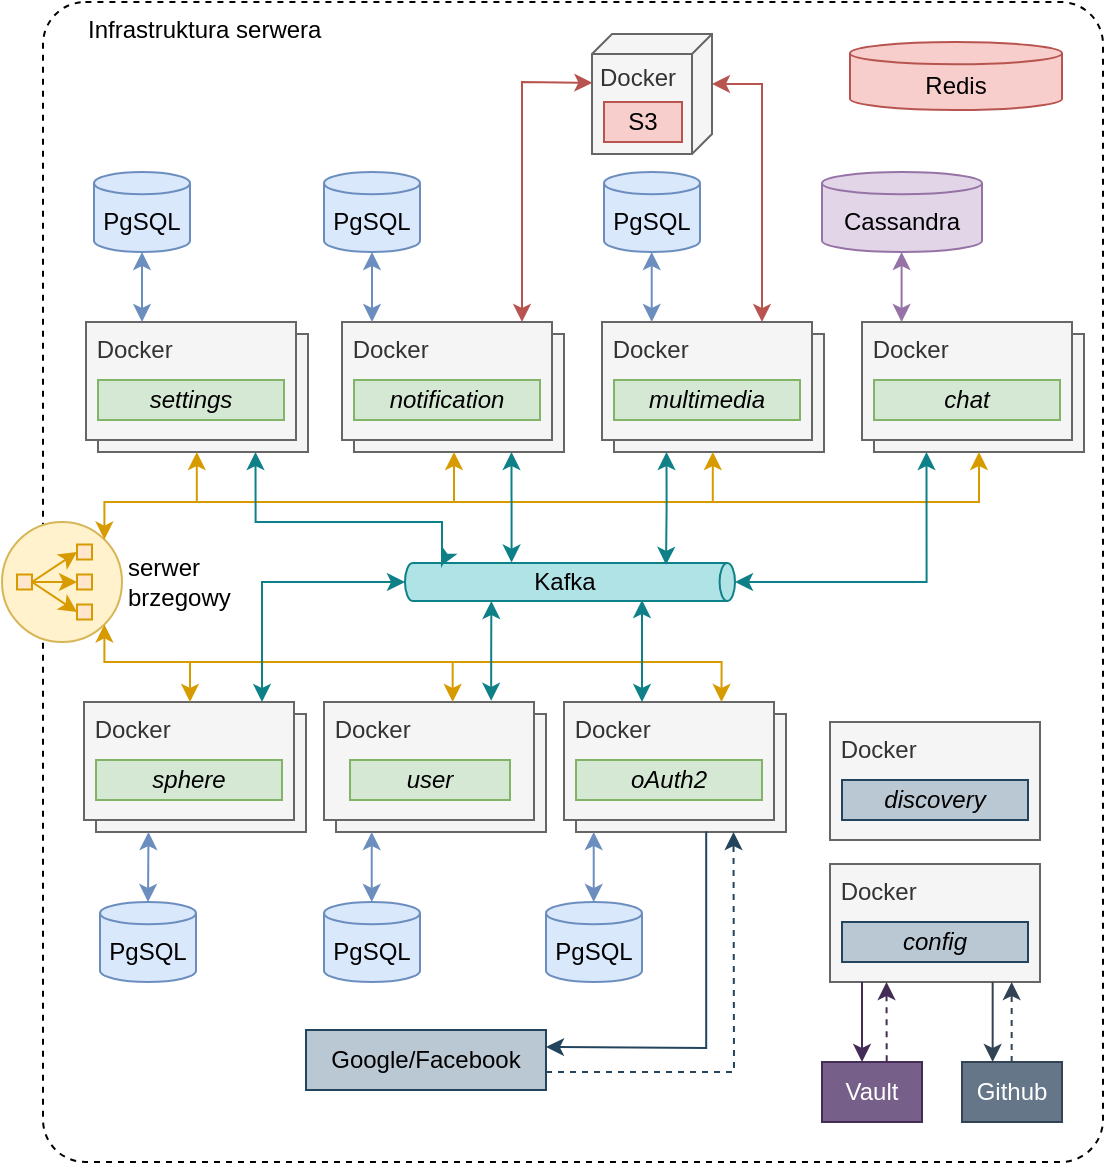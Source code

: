 <mxfile version="22.1.11" type="device">
  <diagram name="Page-1" id="gPkVIxtFUfzGJRh9AbqL">
    <mxGraphModel dx="1418" dy="828" grid="1" gridSize="10" guides="1" tooltips="1" connect="1" arrows="1" fold="1" page="1" pageScale="1" pageWidth="850" pageHeight="1100" math="0" shadow="0">
      <root>
        <mxCell id="0" />
        <mxCell id="1" parent="0" />
        <mxCell id="fe30lfffuFMuotsFYThZ-63" value="&amp;nbsp; &amp;nbsp; &amp;nbsp; Infrastruktura serwera" style="rounded=1;whiteSpace=wrap;html=1;dashed=1;fillColor=none;align=left;verticalAlign=top;arcSize=4;" parent="1" vertex="1">
          <mxGeometry x="120.5" y="60" width="530" height="580" as="geometry" />
        </mxCell>
        <mxCell id="fe30lfffuFMuotsFYThZ-144" value="" style="group" parent="1" vertex="1" connectable="0">
          <mxGeometry x="416" y="76" width="111" height="65" as="geometry" />
        </mxCell>
        <mxCell id="fe30lfffuFMuotsFYThZ-64" value="serwer&lt;br&gt;brzegowy" style="text;html=1;strokeColor=none;fillColor=none;align=left;verticalAlign=middle;whiteSpace=wrap;rounded=0;" parent="1" vertex="1">
          <mxGeometry x="161" y="335" width="60" height="30" as="geometry" />
        </mxCell>
        <mxCell id="fe30lfffuFMuotsFYThZ-74" value="" style="group" parent="1" vertex="1" connectable="0">
          <mxGeometry x="261" y="410" width="111" height="65" as="geometry" />
        </mxCell>
        <mxCell id="fe30lfffuFMuotsFYThZ-72" value="" style="rounded=0;whiteSpace=wrap;html=1;fillColor=#f5f5f5;strokeColor=#666666;fontColor=#333333;verticalAlign=top;align=left;" parent="fe30lfffuFMuotsFYThZ-74" vertex="1">
          <mxGeometry x="6" y="6" width="105" height="59" as="geometry" />
        </mxCell>
        <mxCell id="fe30lfffuFMuotsFYThZ-70" value="&amp;nbsp;Docker" style="rounded=0;whiteSpace=wrap;html=1;fillColor=#f5f5f5;strokeColor=#666666;fontColor=#333333;verticalAlign=top;align=left;" parent="fe30lfffuFMuotsFYThZ-74" vertex="1">
          <mxGeometry width="105" height="59" as="geometry" />
        </mxCell>
        <mxCell id="fe30lfffuFMuotsFYThZ-68" value="&lt;i&gt;user&lt;/i&gt;" style="rounded=0;whiteSpace=wrap;html=1;fillColor=#d5e8d4;strokeColor=#82b366;" parent="fe30lfffuFMuotsFYThZ-74" vertex="1">
          <mxGeometry x="13" y="29" width="80" height="20" as="geometry" />
        </mxCell>
        <mxCell id="fe30lfffuFMuotsFYThZ-75" value="" style="group" parent="1" vertex="1" connectable="0">
          <mxGeometry x="141" y="410" width="111" height="65" as="geometry" />
        </mxCell>
        <mxCell id="fe30lfffuFMuotsFYThZ-76" value="" style="rounded=0;whiteSpace=wrap;html=1;fillColor=#f5f5f5;strokeColor=#666666;fontColor=#333333;verticalAlign=top;align=left;" parent="fe30lfffuFMuotsFYThZ-75" vertex="1">
          <mxGeometry x="6" y="6" width="105" height="59" as="geometry" />
        </mxCell>
        <mxCell id="fe30lfffuFMuotsFYThZ-77" value="&amp;nbsp;Docker" style="rounded=0;whiteSpace=wrap;html=1;fillColor=#f5f5f5;strokeColor=#666666;fontColor=#333333;verticalAlign=top;align=left;" parent="fe30lfffuFMuotsFYThZ-75" vertex="1">
          <mxGeometry width="105" height="59" as="geometry" />
        </mxCell>
        <mxCell id="fe30lfffuFMuotsFYThZ-78" value="&lt;i&gt;sphere&lt;/i&gt;" style="rounded=0;whiteSpace=wrap;html=1;fillColor=#d5e8d4;strokeColor=#82b366;" parent="fe30lfffuFMuotsFYThZ-75" vertex="1">
          <mxGeometry x="6" y="29" width="93" height="20" as="geometry" />
        </mxCell>
        <mxCell id="fe30lfffuFMuotsFYThZ-79" value="" style="group" parent="1" vertex="1" connectable="0">
          <mxGeometry x="381" y="410" width="111" height="65" as="geometry" />
        </mxCell>
        <mxCell id="fe30lfffuFMuotsFYThZ-80" value="" style="rounded=0;whiteSpace=wrap;html=1;fillColor=#f5f5f5;strokeColor=#666666;fontColor=#333333;verticalAlign=top;align=left;" parent="fe30lfffuFMuotsFYThZ-79" vertex="1">
          <mxGeometry x="6" y="6" width="105" height="59" as="geometry" />
        </mxCell>
        <mxCell id="fe30lfffuFMuotsFYThZ-81" value="&amp;nbsp;Docker" style="rounded=0;whiteSpace=wrap;html=1;fillColor=#f5f5f5;strokeColor=#666666;fontColor=#333333;verticalAlign=top;align=left;" parent="fe30lfffuFMuotsFYThZ-79" vertex="1">
          <mxGeometry width="105" height="59" as="geometry" />
        </mxCell>
        <mxCell id="fe30lfffuFMuotsFYThZ-82" value="&lt;i&gt;oAuth2&lt;/i&gt;" style="rounded=0;whiteSpace=wrap;html=1;fillColor=#d5e8d4;strokeColor=#82b366;" parent="fe30lfffuFMuotsFYThZ-79" vertex="1">
          <mxGeometry x="6" y="29" width="93" height="20" as="geometry" />
        </mxCell>
        <mxCell id="fe30lfffuFMuotsFYThZ-83" value="" style="group" parent="1" vertex="1" connectable="0">
          <mxGeometry x="270" y="220" width="111" height="65" as="geometry" />
        </mxCell>
        <mxCell id="fe30lfffuFMuotsFYThZ-84" value="" style="rounded=0;whiteSpace=wrap;html=1;fillColor=#f5f5f5;strokeColor=#666666;fontColor=#333333;verticalAlign=top;align=left;" parent="fe30lfffuFMuotsFYThZ-83" vertex="1">
          <mxGeometry x="6" y="6" width="105" height="59" as="geometry" />
        </mxCell>
        <mxCell id="fe30lfffuFMuotsFYThZ-85" value="&amp;nbsp;Docker" style="rounded=0;whiteSpace=wrap;html=1;fillColor=#f5f5f5;strokeColor=#666666;fontColor=#333333;verticalAlign=top;align=left;" parent="fe30lfffuFMuotsFYThZ-83" vertex="1">
          <mxGeometry width="105" height="59" as="geometry" />
        </mxCell>
        <mxCell id="fe30lfffuFMuotsFYThZ-86" value="&lt;i&gt;notification&lt;/i&gt;" style="rounded=0;whiteSpace=wrap;html=1;fillColor=#d5e8d4;strokeColor=#82b366;" parent="fe30lfffuFMuotsFYThZ-83" vertex="1">
          <mxGeometry x="6" y="29" width="93" height="20" as="geometry" />
        </mxCell>
        <mxCell id="fe30lfffuFMuotsFYThZ-87" value="" style="group" parent="1" vertex="1" connectable="0">
          <mxGeometry x="400" y="220" width="111" height="65" as="geometry" />
        </mxCell>
        <mxCell id="fe30lfffuFMuotsFYThZ-88" value="" style="rounded=0;whiteSpace=wrap;html=1;fillColor=#f5f5f5;strokeColor=#666666;fontColor=#333333;verticalAlign=top;align=left;" parent="fe30lfffuFMuotsFYThZ-87" vertex="1">
          <mxGeometry x="6" y="6" width="105" height="59" as="geometry" />
        </mxCell>
        <mxCell id="fe30lfffuFMuotsFYThZ-89" value="&amp;nbsp;Docker" style="rounded=0;whiteSpace=wrap;html=1;fillColor=#f5f5f5;strokeColor=#666666;fontColor=#333333;verticalAlign=top;align=left;" parent="fe30lfffuFMuotsFYThZ-87" vertex="1">
          <mxGeometry width="105" height="59" as="geometry" />
        </mxCell>
        <mxCell id="fe30lfffuFMuotsFYThZ-90" value="&lt;i&gt;multimedia&lt;/i&gt;" style="rounded=0;whiteSpace=wrap;html=1;fillColor=#d5e8d4;strokeColor=#82b366;" parent="fe30lfffuFMuotsFYThZ-87" vertex="1">
          <mxGeometry x="6" y="29" width="93" height="20" as="geometry" />
        </mxCell>
        <mxCell id="fe30lfffuFMuotsFYThZ-91" value="" style="group" parent="1" vertex="1" connectable="0">
          <mxGeometry x="142" y="220" width="111" height="65" as="geometry" />
        </mxCell>
        <mxCell id="fe30lfffuFMuotsFYThZ-92" value="" style="rounded=0;whiteSpace=wrap;html=1;fillColor=#f5f5f5;strokeColor=#666666;fontColor=#333333;verticalAlign=top;align=left;" parent="fe30lfffuFMuotsFYThZ-91" vertex="1">
          <mxGeometry x="6" y="6" width="105" height="59" as="geometry" />
        </mxCell>
        <mxCell id="fe30lfffuFMuotsFYThZ-93" value="&amp;nbsp;Docker" style="rounded=0;whiteSpace=wrap;html=1;fillColor=#f5f5f5;strokeColor=#666666;fontColor=#333333;verticalAlign=top;align=left;" parent="fe30lfffuFMuotsFYThZ-91" vertex="1">
          <mxGeometry width="105" height="59" as="geometry" />
        </mxCell>
        <mxCell id="fe30lfffuFMuotsFYThZ-94" value="&lt;i&gt;settings&lt;/i&gt;" style="rounded=0;whiteSpace=wrap;html=1;fillColor=#d5e8d4;strokeColor=#82b366;" parent="fe30lfffuFMuotsFYThZ-91" vertex="1">
          <mxGeometry x="6" y="29" width="93" height="20" as="geometry" />
        </mxCell>
        <mxCell id="fe30lfffuFMuotsFYThZ-95" value="" style="group" parent="1" vertex="1" connectable="0">
          <mxGeometry x="530" y="220" width="111" height="65" as="geometry" />
        </mxCell>
        <mxCell id="fe30lfffuFMuotsFYThZ-96" value="" style="rounded=0;whiteSpace=wrap;html=1;fillColor=#f5f5f5;strokeColor=#666666;fontColor=#333333;verticalAlign=top;align=left;" parent="fe30lfffuFMuotsFYThZ-95" vertex="1">
          <mxGeometry x="6" y="6" width="105" height="59" as="geometry" />
        </mxCell>
        <mxCell id="fe30lfffuFMuotsFYThZ-97" value="&amp;nbsp;Docker" style="rounded=0;whiteSpace=wrap;html=1;fillColor=#f5f5f5;strokeColor=#666666;fontColor=#333333;verticalAlign=top;align=left;" parent="fe30lfffuFMuotsFYThZ-95" vertex="1">
          <mxGeometry width="105" height="59" as="geometry" />
        </mxCell>
        <mxCell id="fe30lfffuFMuotsFYThZ-98" value="&lt;i&gt;chat&lt;/i&gt;" style="rounded=0;whiteSpace=wrap;html=1;fillColor=#d5e8d4;strokeColor=#82b366;" parent="fe30lfffuFMuotsFYThZ-95" vertex="1">
          <mxGeometry x="6" y="29" width="93" height="20" as="geometry" />
        </mxCell>
        <mxCell id="fe30lfffuFMuotsFYThZ-105" value="" style="group" parent="1" vertex="1" connectable="0">
          <mxGeometry x="100" y="320" width="60" height="60" as="geometry" />
        </mxCell>
        <mxCell id="fe30lfffuFMuotsFYThZ-54" value="" style="ellipse;whiteSpace=wrap;html=1;aspect=fixed;fillColor=#fff2cc;strokeColor=#d6b656;" parent="fe30lfffuFMuotsFYThZ-105" vertex="1">
          <mxGeometry width="60" height="60" as="geometry" />
        </mxCell>
        <mxCell id="fe30lfffuFMuotsFYThZ-55" value="" style="whiteSpace=wrap;html=1;aspect=fixed;fillColor=#ffe6cc;strokeColor=#d79b00;" parent="fe30lfffuFMuotsFYThZ-105" vertex="1">
          <mxGeometry x="37.5" y="11.25" width="7.5" height="7.5" as="geometry" />
        </mxCell>
        <mxCell id="fe30lfffuFMuotsFYThZ-56" value="" style="whiteSpace=wrap;html=1;aspect=fixed;fillColor=#ffe6cc;strokeColor=#d79b00;" parent="fe30lfffuFMuotsFYThZ-105" vertex="1">
          <mxGeometry x="37.5" y="26.25" width="7.5" height="7.5" as="geometry" />
        </mxCell>
        <mxCell id="fe30lfffuFMuotsFYThZ-57" value="" style="whiteSpace=wrap;html=1;aspect=fixed;fillColor=#ffe6cc;strokeColor=#d79b00;" parent="fe30lfffuFMuotsFYThZ-105" vertex="1">
          <mxGeometry x="37.5" y="41.25" width="7.5" height="7.5" as="geometry" />
        </mxCell>
        <mxCell id="fe30lfffuFMuotsFYThZ-58" value="" style="whiteSpace=wrap;html=1;aspect=fixed;fillColor=#ffe6cc;strokeColor=#d79b00;" parent="fe30lfffuFMuotsFYThZ-105" vertex="1">
          <mxGeometry x="7.5" y="26.25" width="7.5" height="7.5" as="geometry" />
        </mxCell>
        <mxCell id="fe30lfffuFMuotsFYThZ-60" value="" style="endArrow=classic;html=1;rounded=0;exitX=1;exitY=0.5;exitDx=0;exitDy=0;entryX=0;entryY=0.5;entryDx=0;entryDy=0;fillColor=#ffe6cc;strokeColor=#d79b00;" parent="fe30lfffuFMuotsFYThZ-105" source="fe30lfffuFMuotsFYThZ-58" target="fe30lfffuFMuotsFYThZ-57" edge="1">
          <mxGeometry width="50" height="50" relative="1" as="geometry">
            <mxPoint x="15" y="86.25" as="sourcePoint" />
            <mxPoint x="52.5" y="48.75" as="targetPoint" />
          </mxGeometry>
        </mxCell>
        <mxCell id="fe30lfffuFMuotsFYThZ-61" value="" style="endArrow=classic;html=1;rounded=0;exitX=1;exitY=0.5;exitDx=0;exitDy=0;entryX=0;entryY=0.5;entryDx=0;entryDy=0;fillColor=#ffe6cc;strokeColor=#d79b00;" parent="fe30lfffuFMuotsFYThZ-105" source="fe30lfffuFMuotsFYThZ-58" target="fe30lfffuFMuotsFYThZ-56" edge="1">
          <mxGeometry width="50" height="50" relative="1" as="geometry">
            <mxPoint x="15" y="86.25" as="sourcePoint" />
            <mxPoint x="52.5" y="48.75" as="targetPoint" />
          </mxGeometry>
        </mxCell>
        <mxCell id="fe30lfffuFMuotsFYThZ-62" value="" style="endArrow=classic;html=1;rounded=0;exitX=1;exitY=0.5;exitDx=0;exitDy=0;entryX=0;entryY=0.5;entryDx=0;entryDy=0;fillColor=#ffe6cc;strokeColor=#d79b00;" parent="fe30lfffuFMuotsFYThZ-105" source="fe30lfffuFMuotsFYThZ-58" target="fe30lfffuFMuotsFYThZ-55" edge="1">
          <mxGeometry width="50" height="50" relative="1" as="geometry">
            <mxPoint x="15" y="86.25" as="sourcePoint" />
            <mxPoint x="52.5" y="48.75" as="targetPoint" />
          </mxGeometry>
        </mxCell>
        <mxCell id="fe30lfffuFMuotsFYThZ-113" value="PgSQL" style="shape=cylinder3;whiteSpace=wrap;html=1;boundedLbl=1;backgroundOutline=1;size=5.586;fillColor=#dae8fc;strokeColor=#6c8ebf;" parent="1" vertex="1">
          <mxGeometry x="146" y="145" width="48" height="40" as="geometry" />
        </mxCell>
        <mxCell id="fe30lfffuFMuotsFYThZ-119" style="edgeStyle=orthogonalEdgeStyle;rounded=0;orthogonalLoop=1;jettySize=auto;html=1;exitX=1;exitY=0;exitDx=0;exitDy=0;entryX=0.5;entryY=1;entryDx=0;entryDy=0;fontColor=#CCCCCC;strokeColor=#d79b00;startArrow=classic;startFill=1;fillColor=#ffe6cc;" parent="1" source="fe30lfffuFMuotsFYThZ-54" target="fe30lfffuFMuotsFYThZ-96" edge="1">
          <mxGeometry relative="1" as="geometry">
            <Array as="points">
              <mxPoint x="151" y="310" />
              <mxPoint x="589" y="310" />
            </Array>
          </mxGeometry>
        </mxCell>
        <mxCell id="fe30lfffuFMuotsFYThZ-124" value="PgSQL" style="shape=cylinder3;whiteSpace=wrap;html=1;boundedLbl=1;backgroundOutline=1;size=5.586;fillColor=#dae8fc;strokeColor=#6c8ebf;" parent="1" vertex="1">
          <mxGeometry x="149" y="510" width="48" height="40" as="geometry" />
        </mxCell>
        <mxCell id="fe30lfffuFMuotsFYThZ-127" style="edgeStyle=orthogonalEdgeStyle;rounded=0;orthogonalLoop=1;jettySize=auto;html=1;exitX=0.25;exitY=1;exitDx=0;exitDy=0;entryX=0.5;entryY=0;entryDx=0;entryDy=0;entryPerimeter=0;startArrow=classic;startFill=1;fillColor=#dae8fc;strokeColor=#6c8ebf;" parent="1" source="fe30lfffuFMuotsFYThZ-76" target="fe30lfffuFMuotsFYThZ-124" edge="1">
          <mxGeometry relative="1" as="geometry" />
        </mxCell>
        <mxCell id="fe30lfffuFMuotsFYThZ-131" value="PgSQL" style="shape=cylinder3;whiteSpace=wrap;html=1;boundedLbl=1;backgroundOutline=1;size=5.586;fillColor=#dae8fc;strokeColor=#6c8ebf;" parent="1" vertex="1">
          <mxGeometry x="261" y="510" width="48" height="40" as="geometry" />
        </mxCell>
        <mxCell id="fe30lfffuFMuotsFYThZ-134" style="edgeStyle=orthogonalEdgeStyle;rounded=0;orthogonalLoop=1;jettySize=auto;html=1;exitX=0.25;exitY=1;exitDx=0;exitDy=0;entryX=0.5;entryY=0;entryDx=0;entryDy=0;entryPerimeter=0;startArrow=classic;startFill=1;fillColor=#dae8fc;strokeColor=#6c8ebf;" parent="1" edge="1">
          <mxGeometry relative="1" as="geometry">
            <mxPoint x="284.86" y="475" as="sourcePoint" />
            <mxPoint x="284.86" y="510" as="targetPoint" />
          </mxGeometry>
        </mxCell>
        <mxCell id="fe30lfffuFMuotsFYThZ-137" value="PgSQL" style="shape=cylinder3;whiteSpace=wrap;html=1;boundedLbl=1;backgroundOutline=1;size=5.586;fillColor=#dae8fc;strokeColor=#6c8ebf;" parent="1" vertex="1">
          <mxGeometry x="401" y="145" width="48" height="40" as="geometry" />
        </mxCell>
        <mxCell id="fe30lfffuFMuotsFYThZ-138" style="edgeStyle=orthogonalEdgeStyle;rounded=0;orthogonalLoop=1;jettySize=auto;html=1;exitX=0.25;exitY=1;exitDx=0;exitDy=0;entryX=0.5;entryY=0;entryDx=0;entryDy=0;entryPerimeter=0;startArrow=classic;startFill=1;fillColor=#dae8fc;strokeColor=#6c8ebf;" parent="1" edge="1">
          <mxGeometry relative="1" as="geometry">
            <mxPoint x="424.86" y="185" as="sourcePoint" />
            <mxPoint x="424.86" y="220" as="targetPoint" />
          </mxGeometry>
        </mxCell>
        <mxCell id="fe30lfffuFMuotsFYThZ-152" value="" style="endArrow=classic;startArrow=classic;html=1;rounded=0;entryX=0;entryY=0;entryDx=25;entryDy=0;entryPerimeter=0;fillColor=#f8cecc;strokeColor=#b85450;" parent="1" target="fe30lfffuFMuotsFYThZ-153" edge="1">
          <mxGeometry width="50" height="50" relative="1" as="geometry">
            <mxPoint x="480" y="220" as="sourcePoint" />
            <mxPoint x="465.22" y="92.019" as="targetPoint" />
            <Array as="points">
              <mxPoint x="480" y="101" />
            </Array>
          </mxGeometry>
        </mxCell>
        <mxCell id="fe30lfffuFMuotsFYThZ-153" value="Docker" style="verticalAlign=top;align=left;spacingTop=8;spacingLeft=2;spacingRight=12;shape=cube;size=10;direction=south;fontStyle=0;html=1;whiteSpace=wrap;strokeColor=#666666;fillColor=#f5f5f5;fontColor=#333333;" parent="1" vertex="1">
          <mxGeometry x="395" y="76" width="60" height="60" as="geometry" />
        </mxCell>
        <mxCell id="fe30lfffuFMuotsFYThZ-158" value="S3" style="rounded=0;whiteSpace=wrap;html=1;fillColor=#f8cecc;strokeColor=#b85450;" parent="1" vertex="1">
          <mxGeometry x="401" y="110" width="39" height="20" as="geometry" />
        </mxCell>
        <mxCell id="fe30lfffuFMuotsFYThZ-159" style="edgeStyle=orthogonalEdgeStyle;rounded=0;orthogonalLoop=1;jettySize=auto;html=1;exitX=0.25;exitY=1;exitDx=0;exitDy=0;entryX=0.5;entryY=0;entryDx=0;entryDy=0;entryPerimeter=0;startArrow=classic;startFill=1;fillColor=#dae8fc;strokeColor=#6c8ebf;" parent="1" edge="1">
          <mxGeometry relative="1" as="geometry">
            <mxPoint x="170" y="185" as="sourcePoint" />
            <mxPoint x="170" y="220" as="targetPoint" />
          </mxGeometry>
        </mxCell>
        <mxCell id="fe30lfffuFMuotsFYThZ-160" value="PgSQL" style="shape=cylinder3;whiteSpace=wrap;html=1;boundedLbl=1;backgroundOutline=1;size=5.586;fillColor=#dae8fc;strokeColor=#6c8ebf;" parent="1" vertex="1">
          <mxGeometry x="261" y="145" width="48" height="40" as="geometry" />
        </mxCell>
        <mxCell id="fe30lfffuFMuotsFYThZ-161" style="edgeStyle=orthogonalEdgeStyle;rounded=0;orthogonalLoop=1;jettySize=auto;html=1;exitX=0.25;exitY=1;exitDx=0;exitDy=0;entryX=0.5;entryY=0;entryDx=0;entryDy=0;entryPerimeter=0;startArrow=classic;startFill=1;fillColor=#dae8fc;strokeColor=#6c8ebf;" parent="1" edge="1">
          <mxGeometry relative="1" as="geometry">
            <mxPoint x="285" y="185" as="sourcePoint" />
            <mxPoint x="285" y="220" as="targetPoint" />
          </mxGeometry>
        </mxCell>
        <mxCell id="fe30lfffuFMuotsFYThZ-162" value="" style="endArrow=classic;startArrow=classic;html=1;rounded=0;entryX=0.407;entryY=0.997;entryDx=0;entryDy=0;entryPerimeter=0;fillColor=#f8cecc;strokeColor=#b85450;" parent="1" target="fe30lfffuFMuotsFYThZ-153" edge="1">
          <mxGeometry width="50" height="50" relative="1" as="geometry">
            <mxPoint x="360" y="220" as="sourcePoint" />
            <mxPoint x="390" y="180" as="targetPoint" />
            <Array as="points">
              <mxPoint x="360" y="100" />
            </Array>
          </mxGeometry>
        </mxCell>
        <mxCell id="fe30lfffuFMuotsFYThZ-163" value="Cassandra" style="shape=cylinder3;whiteSpace=wrap;html=1;boundedLbl=1;backgroundOutline=1;size=5.586;fillColor=#e1d5e7;strokeColor=#9673a6;" parent="1" vertex="1">
          <mxGeometry x="510" y="145" width="80" height="40" as="geometry" />
        </mxCell>
        <mxCell id="fe30lfffuFMuotsFYThZ-164" style="edgeStyle=orthogonalEdgeStyle;rounded=0;orthogonalLoop=1;jettySize=auto;html=1;exitX=0.25;exitY=1;exitDx=0;exitDy=0;entryX=0.5;entryY=0;entryDx=0;entryDy=0;entryPerimeter=0;startArrow=classic;startFill=1;fillColor=#e1d5e7;strokeColor=#9673a6;" parent="1" edge="1">
          <mxGeometry relative="1" as="geometry">
            <mxPoint x="549.8" y="185" as="sourcePoint" />
            <mxPoint x="549.8" y="220" as="targetPoint" />
          </mxGeometry>
        </mxCell>
        <mxCell id="fe30lfffuFMuotsFYThZ-168" value="PgSQL" style="shape=cylinder3;whiteSpace=wrap;html=1;boundedLbl=1;backgroundOutline=1;size=5.586;fillColor=#dae8fc;strokeColor=#6c8ebf;" parent="1" vertex="1">
          <mxGeometry x="372" y="510" width="48" height="40" as="geometry" />
        </mxCell>
        <mxCell id="fe30lfffuFMuotsFYThZ-169" style="edgeStyle=orthogonalEdgeStyle;rounded=0;orthogonalLoop=1;jettySize=auto;html=1;exitX=0.25;exitY=1;exitDx=0;exitDy=0;entryX=0.5;entryY=0;entryDx=0;entryDy=0;entryPerimeter=0;startArrow=classic;startFill=1;fillColor=#dae8fc;strokeColor=#6c8ebf;" parent="1" edge="1">
          <mxGeometry relative="1" as="geometry">
            <mxPoint x="395.86" y="475" as="sourcePoint" />
            <mxPoint x="395.86" y="510" as="targetPoint" />
          </mxGeometry>
        </mxCell>
        <mxCell id="fe30lfffuFMuotsFYThZ-170" value="" style="endArrow=classic;html=1;rounded=0;exitX=1;exitY=0.5;exitDx=0;exitDy=0;entryX=0.75;entryY=1;entryDx=0;entryDy=0;dashed=1;fillColor=#bac8d3;strokeColor=#23445d;" parent="1" target="fe30lfffuFMuotsFYThZ-80" edge="1">
          <mxGeometry width="50" height="50" relative="1" as="geometry">
            <mxPoint x="372" y="595" as="sourcePoint" />
            <mxPoint x="465" y="480" as="targetPoint" />
            <Array as="points">
              <mxPoint x="466" y="595" />
            </Array>
          </mxGeometry>
        </mxCell>
        <mxCell id="fe30lfffuFMuotsFYThZ-172" value="Kafka" style="shape=cylinder3;boundedLbl=1;backgroundOutline=1;size=3.857;rotation=90;direction=east;flipH=1;html=1;whiteSpace=wrap;labelBorderColor=none;labelBackgroundColor=none;horizontal=0;fillColor=#b0e3e6;strokeColor=#0e8088;" parent="1" vertex="1">
          <mxGeometry x="374.5" y="267.5" width="19" height="165" as="geometry" />
        </mxCell>
        <mxCell id="fe30lfffuFMuotsFYThZ-173" value="" style="group" parent="1" vertex="1" connectable="0">
          <mxGeometry x="514" y="420" width="111" height="65" as="geometry" />
        </mxCell>
        <mxCell id="fe30lfffuFMuotsFYThZ-175" value="&amp;nbsp;Docker" style="rounded=0;whiteSpace=wrap;html=1;fillColor=#f5f5f5;strokeColor=#666666;fontColor=#333333;verticalAlign=top;align=left;" parent="fe30lfffuFMuotsFYThZ-173" vertex="1">
          <mxGeometry width="105" height="59" as="geometry" />
        </mxCell>
        <mxCell id="fe30lfffuFMuotsFYThZ-176" value="&lt;i&gt;discovery&lt;/i&gt;" style="rounded=0;whiteSpace=wrap;html=1;fillColor=#bac8d3;strokeColor=#23445d;" parent="fe30lfffuFMuotsFYThZ-173" vertex="1">
          <mxGeometry x="6" y="29" width="93" height="20" as="geometry" />
        </mxCell>
        <mxCell id="fe30lfffuFMuotsFYThZ-177" value="" style="group" parent="1" vertex="1" connectable="0">
          <mxGeometry x="514" y="491" width="111" height="65" as="geometry" />
        </mxCell>
        <mxCell id="fe30lfffuFMuotsFYThZ-179" value="&amp;nbsp;Docker" style="rounded=0;whiteSpace=wrap;html=1;fillColor=#f5f5f5;strokeColor=#666666;fontColor=#333333;verticalAlign=top;align=left;" parent="fe30lfffuFMuotsFYThZ-177" vertex="1">
          <mxGeometry width="105" height="59" as="geometry" />
        </mxCell>
        <mxCell id="fe30lfffuFMuotsFYThZ-180" value="&lt;i&gt;config&lt;/i&gt;" style="rounded=0;whiteSpace=wrap;html=1;fillColor=#bac8d3;strokeColor=#23445d;" parent="fe30lfffuFMuotsFYThZ-177" vertex="1">
          <mxGeometry x="6" y="29" width="93" height="20" as="geometry" />
        </mxCell>
        <mxCell id="fe30lfffuFMuotsFYThZ-182" style="edgeStyle=orthogonalEdgeStyle;rounded=0;orthogonalLoop=1;jettySize=auto;html=1;exitX=1;exitY=1;exitDx=0;exitDy=0;entryX=0.75;entryY=0;entryDx=0;entryDy=0;strokeColor=#d79b00;fillColor=#ffe6cc;startArrow=classic;startFill=1;" parent="1" source="fe30lfffuFMuotsFYThZ-54" target="fe30lfffuFMuotsFYThZ-81" edge="1">
          <mxGeometry relative="1" as="geometry">
            <Array as="points">
              <mxPoint x="151" y="390" />
              <mxPoint x="460" y="390" />
            </Array>
          </mxGeometry>
        </mxCell>
        <mxCell id="fe30lfffuFMuotsFYThZ-183" style="edgeStyle=orthogonalEdgeStyle;rounded=0;orthogonalLoop=1;jettySize=auto;html=1;exitX=1;exitY=0.25;exitDx=0;exitDy=0;entryX=0.62;entryY=0.996;entryDx=0;entryDy=0;entryPerimeter=0;startArrow=classic;startFill=1;endArrow=none;endFill=0;fillColor=#bac8d3;strokeColor=#23445d;" parent="1" target="fe30lfffuFMuotsFYThZ-80" edge="1">
          <mxGeometry relative="1" as="geometry">
            <mxPoint x="372" y="582.5" as="sourcePoint" />
          </mxGeometry>
        </mxCell>
        <mxCell id="fe30lfffuFMuotsFYThZ-187" value="" style="endArrow=classic;html=1;rounded=0;entryX=0.5;entryY=1;entryDx=0;entryDy=0;strokeColor=#d79b00;fillColor=#ffe6cc;" parent="1" edge="1">
          <mxGeometry width="50" height="50" relative="1" as="geometry">
            <mxPoint x="326" y="310" as="sourcePoint" />
            <mxPoint x="326" y="285" as="targetPoint" />
          </mxGeometry>
        </mxCell>
        <mxCell id="fe30lfffuFMuotsFYThZ-190" value="" style="endArrow=classic;html=1;rounded=0;entryX=0.5;entryY=1;entryDx=0;entryDy=0;strokeColor=#d79b00;fillColor=#ffe6cc;" parent="1" edge="1">
          <mxGeometry width="50" height="50" relative="1" as="geometry">
            <mxPoint x="197.4" y="310" as="sourcePoint" />
            <mxPoint x="197.4" y="285" as="targetPoint" />
          </mxGeometry>
        </mxCell>
        <mxCell id="fe30lfffuFMuotsFYThZ-191" value="" style="endArrow=classic;html=1;rounded=0;entryX=0.5;entryY=1;entryDx=0;entryDy=0;strokeColor=#d79b00;fillColor=#ffe6cc;" parent="1" edge="1">
          <mxGeometry width="50" height="50" relative="1" as="geometry">
            <mxPoint x="455.4" y="310" as="sourcePoint" />
            <mxPoint x="455.4" y="285" as="targetPoint" />
          </mxGeometry>
        </mxCell>
        <mxCell id="fe30lfffuFMuotsFYThZ-193" value="" style="endArrow=classic;html=1;rounded=0;entryX=0.5;entryY=1;entryDx=0;entryDy=0;strokeColor=#d79b00;fillColor=#ffe6cc;" parent="1" edge="1">
          <mxGeometry width="50" height="50" relative="1" as="geometry">
            <mxPoint x="194" y="390" as="sourcePoint" />
            <mxPoint x="194" y="410" as="targetPoint" />
          </mxGeometry>
        </mxCell>
        <mxCell id="fe30lfffuFMuotsFYThZ-194" value="" style="endArrow=classic;html=1;rounded=0;entryX=0.5;entryY=1;entryDx=0;entryDy=0;strokeColor=#d79b00;fillColor=#ffe6cc;" parent="1" edge="1">
          <mxGeometry width="50" height="50" relative="1" as="geometry">
            <mxPoint x="325.33" y="390" as="sourcePoint" />
            <mxPoint x="325.33" y="410" as="targetPoint" />
          </mxGeometry>
        </mxCell>
        <mxCell id="fe30lfffuFMuotsFYThZ-196" value="Vault" style="rounded=0;whiteSpace=wrap;html=1;fillColor=#76608a;fontColor=#ffffff;strokeColor=#432D57;" parent="1" vertex="1">
          <mxGeometry x="510" y="590" width="50" height="30" as="geometry" />
        </mxCell>
        <mxCell id="fe30lfffuFMuotsFYThZ-197" value="Github" style="rounded=0;whiteSpace=wrap;html=1;fillColor=#647687;strokeColor=#314354;fontColor=#ffffff;" parent="1" vertex="1">
          <mxGeometry x="580" y="590" width="50" height="30" as="geometry" />
        </mxCell>
        <mxCell id="fe30lfffuFMuotsFYThZ-198" value="" style="endArrow=classic;html=1;rounded=0;entryX=0.25;entryY=1;entryDx=0;entryDy=0;exitX=0.647;exitY=-0.011;exitDx=0;exitDy=0;exitPerimeter=0;dashed=1;fillColor=#76608a;strokeColor=#432D57;" parent="1" source="fe30lfffuFMuotsFYThZ-196" edge="1">
          <mxGeometry width="50" height="50" relative="1" as="geometry">
            <mxPoint x="460" y="590" as="sourcePoint" />
            <mxPoint x="542.25" y="550" as="targetPoint" />
          </mxGeometry>
        </mxCell>
        <mxCell id="fe30lfffuFMuotsFYThZ-199" value="" style="endArrow=classic;html=1;rounded=0;entryX=0.25;entryY=1;entryDx=0;entryDy=0;exitX=0.647;exitY=-0.011;exitDx=0;exitDy=0;exitPerimeter=0;dashed=1;fillColor=#647687;strokeColor=#314354;" parent="1" edge="1">
          <mxGeometry width="50" height="50" relative="1" as="geometry">
            <mxPoint x="604.83" y="590" as="sourcePoint" />
            <mxPoint x="604.83" y="550" as="targetPoint" />
          </mxGeometry>
        </mxCell>
        <mxCell id="fe30lfffuFMuotsFYThZ-200" value="" style="endArrow=classic;html=1;rounded=0;entryX=0.25;entryY=1;entryDx=0;entryDy=0;exitX=0.647;exitY=-0.011;exitDx=0;exitDy=0;exitPerimeter=0;fillColor=#647687;strokeColor=#314354;" parent="1" edge="1">
          <mxGeometry width="50" height="50" relative="1" as="geometry">
            <mxPoint x="595.33" y="550" as="sourcePoint" />
            <mxPoint x="595.33" y="590" as="targetPoint" />
          </mxGeometry>
        </mxCell>
        <mxCell id="fe30lfffuFMuotsFYThZ-204" value="" style="endArrow=classic;html=1;rounded=0;entryX=0.25;entryY=1;entryDx=0;entryDy=0;exitX=0.647;exitY=-0.011;exitDx=0;exitDy=0;exitPerimeter=0;fillColor=#76608a;strokeColor=#432D57;" parent="1" edge="1">
          <mxGeometry width="50" height="50" relative="1" as="geometry">
            <mxPoint x="530" y="550" as="sourcePoint" />
            <mxPoint x="530" y="590" as="targetPoint" />
          </mxGeometry>
        </mxCell>
        <mxCell id="fe30lfffuFMuotsFYThZ-215" style="edgeStyle=orthogonalEdgeStyle;rounded=0;orthogonalLoop=1;jettySize=auto;html=1;exitX=0.75;exitY=1;exitDx=0;exitDy=0;entryX=0.921;entryY=0.891;entryDx=0;entryDy=0;entryPerimeter=0;fillColor=#b0e3e6;strokeColor=#0e8088;startArrow=classic;startFill=1;" parent="1" source="fe30lfffuFMuotsFYThZ-92" target="fe30lfffuFMuotsFYThZ-172" edge="1">
          <mxGeometry relative="1" as="geometry">
            <Array as="points">
              <mxPoint x="227" y="320" />
              <mxPoint x="320" y="320" />
              <mxPoint x="320" y="341" />
            </Array>
          </mxGeometry>
        </mxCell>
        <mxCell id="fe30lfffuFMuotsFYThZ-216" style="edgeStyle=orthogonalEdgeStyle;rounded=0;orthogonalLoop=1;jettySize=auto;html=1;entryX=0.5;entryY=1;entryDx=0;entryDy=0;entryPerimeter=0;fillColor=#b0e3e6;strokeColor=#0e8088;startArrow=classic;startFill=1;" parent="1" target="fe30lfffuFMuotsFYThZ-172" edge="1">
          <mxGeometry relative="1" as="geometry">
            <mxPoint x="230" y="410" as="sourcePoint" />
            <Array as="points">
              <mxPoint x="230" y="410" />
              <mxPoint x="230" y="350" />
            </Array>
          </mxGeometry>
        </mxCell>
        <mxCell id="fe30lfffuFMuotsFYThZ-217" style="edgeStyle=orthogonalEdgeStyle;rounded=0;orthogonalLoop=1;jettySize=auto;html=1;exitX=0.796;exitY=-0.01;exitDx=0;exitDy=0;entryX=0;entryY=0;entryDx=0;entryDy=121.821;entryPerimeter=0;startArrow=classic;startFill=1;fillColor=#b0e3e6;strokeColor=#0e8088;exitPerimeter=0;" parent="1" source="fe30lfffuFMuotsFYThZ-70" target="fe30lfffuFMuotsFYThZ-172" edge="1">
          <mxGeometry relative="1" as="geometry">
            <Array as="points" />
          </mxGeometry>
        </mxCell>
        <mxCell id="fe30lfffuFMuotsFYThZ-219" style="edgeStyle=orthogonalEdgeStyle;rounded=0;orthogonalLoop=1;jettySize=auto;html=1;fillColor=#b0e3e6;strokeColor=#0e8088;startArrow=classic;startFill=1;" parent="1" edge="1">
          <mxGeometry relative="1" as="geometry">
            <mxPoint x="420" y="410" as="sourcePoint" />
            <Array as="points">
              <mxPoint x="420" y="359" />
            </Array>
            <mxPoint x="420" y="359" as="targetPoint" />
          </mxGeometry>
        </mxCell>
        <mxCell id="fe30lfffuFMuotsFYThZ-220" style="edgeStyle=orthogonalEdgeStyle;rounded=0;orthogonalLoop=1;jettySize=auto;html=1;exitX=0.25;exitY=1;exitDx=0;exitDy=0;entryX=0.5;entryY=0;entryDx=0;entryDy=0;entryPerimeter=0;startArrow=classic;startFill=1;fillColor=#b0e3e6;strokeColor=#0e8088;" parent="1" source="fe30lfffuFMuotsFYThZ-96" target="fe30lfffuFMuotsFYThZ-172" edge="1">
          <mxGeometry relative="1" as="geometry" />
        </mxCell>
        <mxCell id="szdgeVaJElXgryoSBNW6-2" style="edgeStyle=orthogonalEdgeStyle;rounded=0;orthogonalLoop=1;jettySize=auto;html=1;exitX=0.75;exitY=1;exitDx=0;exitDy=0;entryX=1.011;entryY=0.677;entryDx=0;entryDy=0;entryPerimeter=0;startArrow=classic;startFill=1;fillColor=#b0e3e6;strokeColor=#0e8088;" parent="1" source="fe30lfffuFMuotsFYThZ-84" target="fe30lfffuFMuotsFYThZ-172" edge="1">
          <mxGeometry relative="1" as="geometry" />
        </mxCell>
        <mxCell id="szdgeVaJElXgryoSBNW6-3" style="edgeStyle=orthogonalEdgeStyle;rounded=0;orthogonalLoop=1;jettySize=auto;html=1;exitX=0.25;exitY=1;exitDx=0;exitDy=0;entryX=0.951;entryY=0.209;entryDx=0;entryDy=0;entryPerimeter=0;startArrow=classic;startFill=1;fillColor=#b0e3e6;strokeColor=#0e8088;" parent="1" source="fe30lfffuFMuotsFYThZ-88" target="fe30lfffuFMuotsFYThZ-172" edge="1">
          <mxGeometry relative="1" as="geometry" />
        </mxCell>
        <mxCell id="szdgeVaJElXgryoSBNW6-4" value="Google/Facebook" style="rounded=0;whiteSpace=wrap;html=1;fillColor=#bac8d3;strokeColor=#23445d;" parent="1" vertex="1">
          <mxGeometry x="252" y="574" width="120" height="30" as="geometry" />
        </mxCell>
        <mxCell id="szdgeVaJElXgryoSBNW6-5" value="Redis" style="shape=cylinder3;whiteSpace=wrap;html=1;boundedLbl=1;backgroundOutline=1;size=5.586;fillColor=#f8cecc;strokeColor=#b85450;" parent="1" vertex="1">
          <mxGeometry x="524" y="80" width="106" height="34" as="geometry" />
        </mxCell>
      </root>
    </mxGraphModel>
  </diagram>
</mxfile>
